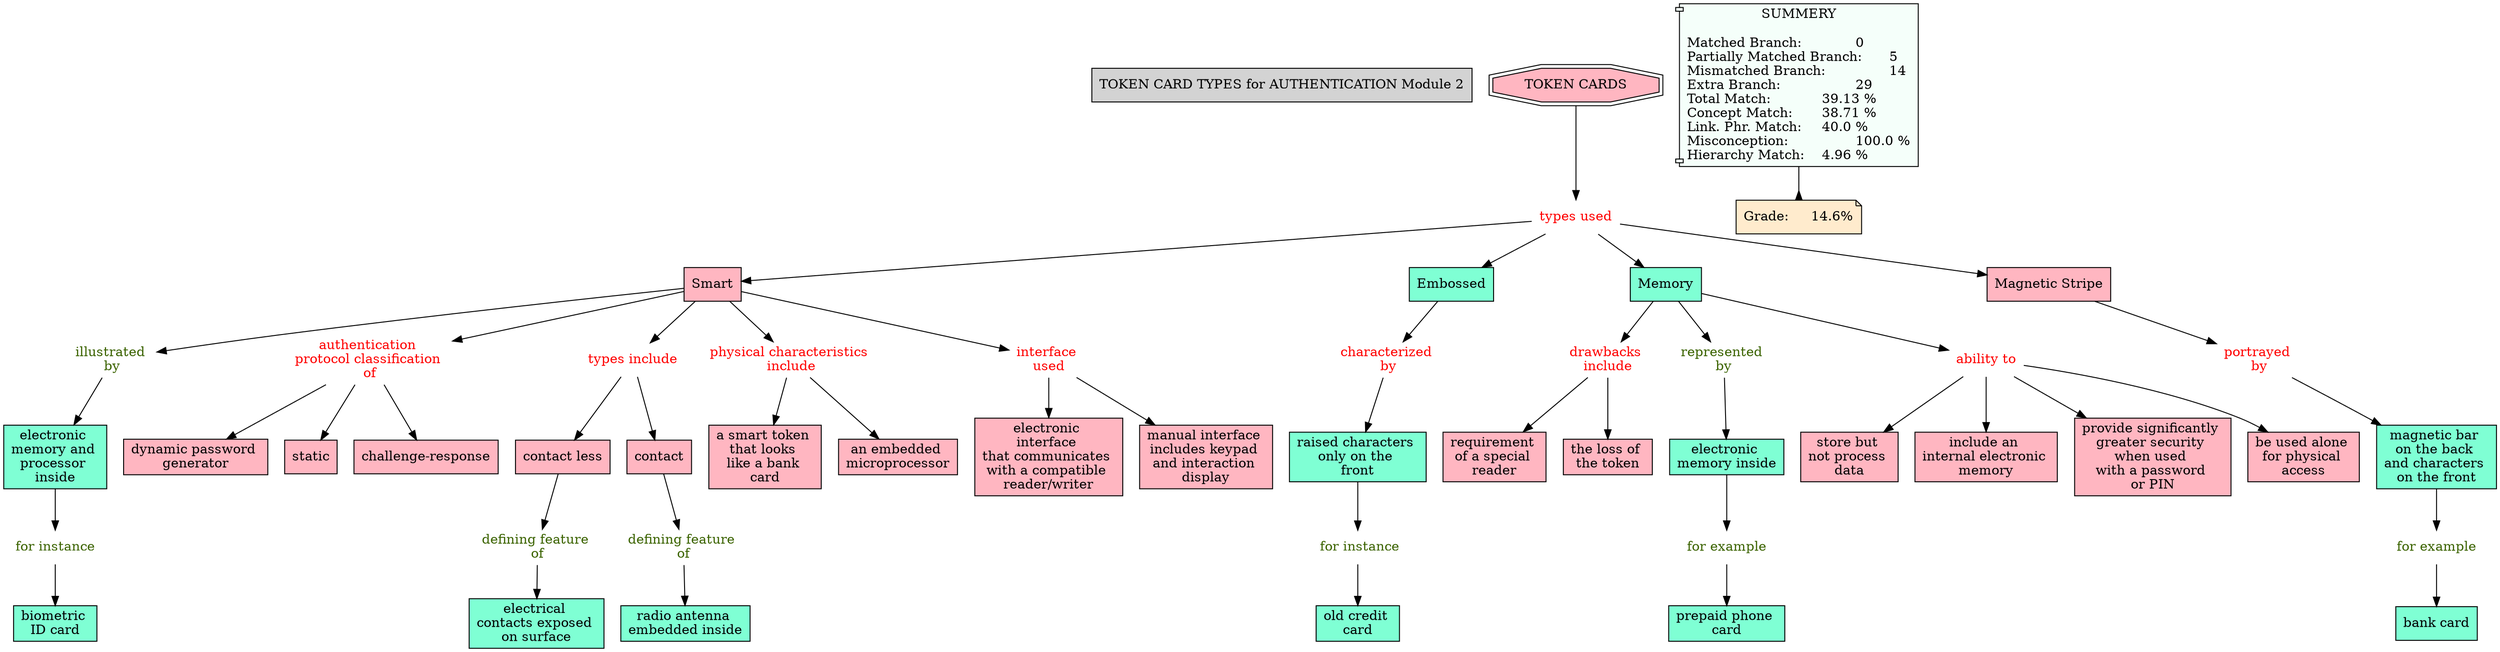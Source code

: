 // The Round Table
digraph {
	"1S3Z96H26-1SCRTBJ-K9R" [label="TOKEN CARD TYPES for AUTHENTICATION Module 2" Gsplines=true shape=rect style=filled]
	"1S3ZXT445-5R5LT1-1CSB" [label="biometric ID card" Gsplines=true shape=rect style=filled]
	"1S3ZVHD31-BY3WQV-18QF" [label=Smart Gsplines=true fillcolor="#FFB6C1" shape=rect style=filled]
	"1S3ZXDXJ6-17RSYVL-1C6T" [label="illustrated 
by" Gsplines=true fontcolor="#3B6300" shape=none]
	"1S3ZVHD31-BY3WQV-18QF" -> "1S3ZXDXJ6-17RSYVL-1C6T" [constraint=true]
	"1S3ZVWD99-106PHS3-196V" [label="drawbacks 
include" Gsplines=true fontcolor=red shape=none]
	"1S3ZVM9JX-63FVNZ-18VF" [label="requirement 
of a special 
reader" Gsplines=true fillcolor="#FFB6C1" shape=rect style=filled]
	"1S3ZVWD99-106PHS3-196V" -> "1S3ZVM9JX-63FVNZ-18VF" [constraint=true]
	"1S3ZX8LWQ-27NRY74-1C2V" [label="represented 
by" Gsplines=true fontcolor="#3B6300" shape=none]
	"1S3ZX2GNG-1QKRXY9-1BPS" [label="electronic 
memory inside
" Gsplines=true fillcolor=aquamarine shape=rect style=filled]
	"1S3ZX8LWQ-27NRY74-1C2V" -> "1S3ZX2GNG-1QKRXY9-1BPS" [constraint=true]
	"1S3ZVJQVQ-2112XX2-18RR" [label="TOKEN CARDS
" Gsplines=true fillcolor="#FFB6C1" shape=doubleoctagon style=filled]
	"1S3ZVTW0R-CHQZKL-1953" [label="types used
" Gsplines=true fontcolor=red shape=none]
	"1S3ZVJQVQ-2112XX2-18RR" -> "1S3ZVTW0R-CHQZKL-1953" [constraint=true]
	"1S3ZVG9V9-1WS7D31-18KS" [label=Embossed Gsplines=true fillcolor=aquamarine shape=rect style=filled]
	"1S3ZX0DHS-1SHY2S6-1BN2" [label="characterized 
by" Gsplines=true fontcolor=red shape=none]
	"1S3ZVG9V9-1WS7D31-18KS" -> "1S3ZX0DHS-1SHY2S6-1BN2" [constraint=true]
	"1S3ZVHPLR-29TM5Y9-18QW" [label="contact less
" Gsplines=true fillcolor="#FFB6C1" shape=rect style=filled]
	"1S3ZXK5R2-W03CVF-1CBZ" [label="defining feature 
of" Gsplines=true fontcolor="#3B6300" shape=none]
	"1S3ZVHPLR-29TM5Y9-18QW" -> "1S3ZXK5R2-W03CVF-1CBZ" [constraint=true]
	"1S3ZXDXJ6-17RSYVL-1C6T" [label="illustrated 
by" Gsplines=true fontcolor="#3B6300" shape=none]
	"1S3ZXDXJ5-1KHTH2Y-1C6Q" [label="electronic 
memory and 
processor 
inside" Gsplines=true fillcolor=aquamarine shape=rect style=filled]
	"1S3ZXDXJ6-17RSYVL-1C6T" -> "1S3ZXDXJ5-1KHTH2Y-1C6Q" [constraint=true]
	"1S3ZVHD31-BY3WQV-18QF" [label=Smart Gsplines=true fillcolor="#FFB6C1" shape=rect style=filled]
	"1S3ZWBM19-1Y8WSH9-19T8" [label="authentication 
protocol classification 
of" Gsplines=true fontcolor=red shape=none]
	"1S3ZVHD31-BY3WQV-18QF" -> "1S3ZWBM19-1Y8WSH9-19T8" [constraint=true]
	"1S3ZXDXJ5-1KHTH2Y-1C6Q" [label="electronic 
memory and 
processor 
inside" Gsplines=true fillcolor=aquamarine shape=rect style=filled]
	"1S3ZXT447-TQKB2H-1CSF" [label="for instance
" Gsplines=true fontcolor="#3B6300" shape=none]
	"1S3ZXDXJ5-1KHTH2Y-1C6Q" -> "1S3ZXT447-TQKB2H-1CSF" [constraint=true]
	"1S3ZVH1NN-QXZGDH-18PT" [label=Memory Gsplines=true fillcolor=aquamarine shape=rect style=filled]
	"1S3ZX8LWQ-27NRY74-1C2V" [label="represented 
by" Gsplines=true fontcolor="#3B6300" shape=none]
	"1S3ZVH1NN-QXZGDH-18PT" -> "1S3ZX8LWQ-27NRY74-1C2V" [constraint=true]
	"1S3ZXT447-TQKB2H-1CSF" [label="for instance
" Gsplines=true fontcolor="#3B6300" shape=none]
	"1S3ZXT445-5R5LT1-1CSB" [label="biometric 
ID card" Gsplines=true fillcolor=aquamarine shape=rect style=filled]
	"1S3ZXT447-TQKB2H-1CSF" -> "1S3ZXT445-5R5LT1-1CSB" [constraint=true]
	"1S3ZWMGK4-QH3J6N-1B5L" [label="types include
" Gsplines=true fontcolor=red shape=none]
	"1S3ZVHPLR-29TM5Y9-18QW" [label="contact less
" Gsplines=true fillcolor="#FFB6C1" shape=rect style=filled]
	"1S3ZWMGK4-QH3J6N-1B5L" -> "1S3ZVHPLR-29TM5Y9-18QW" [constraint=true]
	"1S3ZW5H4L-1X4VBY2-19MB" [label="physical characteristics 
include" Gsplines=true fontcolor=red shape=none]
	"1S3ZW4HBK-9MVB56-19KH" [label="a smart token 
that looks 
like a bank 
card" Gsplines=true fillcolor="#FFB6C1" shape=rect style=filled]
	"1S3ZW5H4L-1X4VBY2-19MB" -> "1S3ZW4HBK-9MVB56-19KH" [constraint=true]
	"1S3ZX2GNG-1QKRXY9-1BPS" [label="electronic 
memory inside
" Gsplines=true fillcolor=aquamarine shape=rect style=filled]
	"1S3ZX6WK2-SSH7RV-1C0S" [label="for example
" Gsplines=true fontcolor="#3B6300" shape=none]
	"1S3ZX2GNG-1QKRXY9-1BPS" -> "1S3ZX6WK2-SSH7RV-1C0S" [constraint=true]
	"1S3ZW96JM-R2GNWL-19R0" [label="interface 
used" Gsplines=true fontcolor=red shape=none]
	"1S3ZWB70W-15FXZWN-19SG" [label="electronic 
interface 
that communicates 
with a compatible 
reader/writer" Gsplines=true fillcolor="#FFB6C1" shape=rect style=filled]
	"1S3ZW96JM-R2GNWL-19R0" -> "1S3ZWB70W-15FXZWN-19SG" [constraint=true]
	"1S3ZX0DHS-1SHY2S6-1BN2" [label="characterized 
by" Gsplines=true fontcolor=red shape=none]
	"1S3ZWZ9JC-75JG40-1BKY" [label="raised characters 
only on the 
front" Gsplines=true fillcolor=aquamarine shape=rect style=filled]
	"1S3ZX0DHS-1SHY2S6-1BN2" -> "1S3ZWZ9JC-75JG40-1BKY" [constraint=true]
	"1S3ZVPR07-2C7KWGY-18YQ" [label="ability to
" Gsplines=true fontcolor=red shape=none]
	"1S3ZVLL60-1NPZXBW-18SS" [label="store but 
not process 
data" Gsplines=true fillcolor="#FFB6C1" shape=rect style=filled]
	"1S3ZVPR07-2C7KWGY-18YQ" -> "1S3ZVLL60-1NPZXBW-18SS" [constraint=true]
	"1S3ZVHN64-1MDWDX1-18QR" [label=contact Gsplines=true fillcolor="#FFB6C1" shape=rect style=filled]
	"1S3ZXMDJN-298MH6X-1CG6" [label="defining feature 
of" Gsplines=true fontcolor="#3B6300" shape=none]
	"1S3ZVHN64-1MDWDX1-18QR" -> "1S3ZXMDJN-298MH6X-1CG6" [constraint=true]
	"1S3ZVTW0R-CHQZKL-1953" [label="types used
" Gsplines=true fontcolor=red shape=none]
	"1S3ZVHD31-BY3WQV-18QF" [label=Smart Gsplines=true fillcolor="#FFB6C1" shape=rect style=filled]
	"1S3ZVTW0R-CHQZKL-1953" -> "1S3ZVHD31-BY3WQV-18QF" [constraint=true]
	"1S3ZVTW0R-CHQZKL-1953" [label="types used
" Gsplines=true fontcolor=red shape=none]
	"1S3ZVGRDY-8FJF4S-18P5" [label="Magnetic Stripe
" Gsplines=true fillcolor="#FFB6C1" shape=rect style=filled]
	"1S3ZVTW0R-CHQZKL-1953" -> "1S3ZVGRDY-8FJF4S-18P5" [constraint=true]
	"1S3ZVGRDY-8FJF4S-18P5" [label="Magnetic Stripe
" Gsplines=true fillcolor="#FFB6C1" shape=rect style=filled]
	"1S3ZWXGQC-SFDJN8-1BGT" [label="portrayed 
by" Gsplines=true fontcolor=red shape=none]
	"1S3ZVGRDY-8FJF4S-18P5" -> "1S3ZWXGQC-SFDJN8-1BGT" [constraint=true]
	"1S3ZVPR07-2C7KWGY-18YQ" [label="ability to
" Gsplines=true fontcolor=red shape=none]
	"1S3ZVM76X-1945QCT-18V4" [label="include an 
internal electronic 
memory" Gsplines=true fillcolor="#FFB6C1" shape=rect style=filled]
	"1S3ZVPR07-2C7KWGY-18YQ" -> "1S3ZVM76X-1945QCT-18V4" [constraint=true]
	"1S3ZX6WK2-SSH7RV-1C0S" [label="for example
" Gsplines=true fontcolor="#3B6300" shape=none]
	"1S3ZX6WK1-23P53YK-1C0P" [label="prepaid phone 
card" Gsplines=true fillcolor=aquamarine shape=rect style=filled]
	"1S3ZX6WK2-SSH7RV-1C0S" -> "1S3ZX6WK1-23P53YK-1C0P" [constraint=true]
	"1S3ZWXGQB-3P320D-1BGQ" [label="magnetic bar 
on the back 
and characters 
on the front
" Gsplines=true fillcolor=aquamarine shape=rect style=filled]
	"1S3ZX4XP3-2BVVZ4K-1BTC" [label="for example
" Gsplines=true fontcolor="#3B6300" shape=none]
	"1S3ZWXGQB-3P320D-1BGQ" -> "1S3ZX4XP3-2BVVZ4K-1BTC" [constraint=true]
	"1S3ZVWD99-106PHS3-196V" [label="drawbacks 
include" Gsplines=true fontcolor=red shape=none]
	"1S3ZVXHNN-1Q13X6P-199S" [label="the loss of 
the token" Gsplines=true fillcolor="#FFB6C1" shape=rect style=filled]
	"1S3ZVWD99-106PHS3-196V" -> "1S3ZVXHNN-1Q13X6P-199S" [constraint=true]
	"1S3ZW5H4L-1X4VBY2-19MB" [label="physical characteristics 
include" Gsplines=true fontcolor=red shape=none]
	"1S3ZW2TZ9-1P1QP0K-19FV" [label="an embedded 
microprocessor" Gsplines=true fillcolor="#FFB6C1" shape=rect style=filled]
	"1S3ZW5H4L-1X4VBY2-19MB" -> "1S3ZW2TZ9-1P1QP0K-19FV" [constraint=true]
	"1S3ZVHD31-BY3WQV-18QF" [label=Smart Gsplines=true fillcolor="#FFB6C1" shape=rect style=filled]
	"1S3ZW96JM-R2GNWL-19R0" [label="interface 
used" Gsplines=true fontcolor=red shape=none]
	"1S3ZVHD31-BY3WQV-18QF" -> "1S3ZW96JM-R2GNWL-19R0" [constraint=true]
	"1S3ZWMGK4-QH3J6N-1B5L" [label="types include
" Gsplines=true fontcolor=red shape=none]
	"1S3ZVHN64-1MDWDX1-18QR" [label=contact Gsplines=true fillcolor="#FFB6C1" shape=rect style=filled]
	"1S3ZWMGK4-QH3J6N-1B5L" -> "1S3ZVHN64-1MDWDX1-18QR" [constraint=true]
	"1S3ZVHD31-BY3WQV-18QF" [label=Smart Gsplines=true fillcolor="#FFB6C1" shape=rect style=filled]
	"1S3ZWMGK4-QH3J6N-1B5L" [label="types include
" Gsplines=true fontcolor=red shape=none]
	"1S3ZVHD31-BY3WQV-18QF" -> "1S3ZWMGK4-QH3J6N-1B5L" [constraint=true]
	"1S3ZX4XP3-2BVVZ4K-1BTC" [label="for example
" Gsplines=true fontcolor="#3B6300" shape=none]
	"1S3ZX4XP2-1W1HS0Q-1BT8" [label="bank card" Gsplines=true fillcolor=aquamarine shape=rect style=filled]
	"1S3ZX4XP3-2BVVZ4K-1BTC" -> "1S3ZX4XP2-1W1HS0Q-1BT8" [constraint=true]
	"1S3ZX5R7M-26NXT3W-1BYV" [label=" for instance
" Gsplines=true fontcolor="#3B6300" shape=none]
	"1S3ZX5R7L-YFRKNS-1BYR" [label="old credit 
card" Gsplines=true fillcolor=aquamarine shape=rect style=filled]
	"1S3ZX5R7M-26NXT3W-1BYV" -> "1S3ZX5R7L-YFRKNS-1BYR" [constraint=true]
	"1S3ZW96JM-R2GNWL-19R0" [label="interface 
used" Gsplines=true fontcolor=red shape=none]
	"1S3ZW96JM-7YHRNP-19QX" [label="manual interface 
includes keypad 
and interaction 
display" Gsplines=true fillcolor="#FFB6C1" shape=rect style=filled]
	"1S3ZW96JM-R2GNWL-19R0" -> "1S3ZW96JM-7YHRNP-19QX" [constraint=true]
	"1S3ZVH1NN-QXZGDH-18PT" [label=Memory Gsplines=true fillcolor=aquamarine shape=rect style=filled]
	"1S3ZVPR07-2C7KWGY-18YQ" [label="ability to
" Gsplines=true fontcolor=red shape=none]
	"1S3ZVH1NN-QXZGDH-18PT" -> "1S3ZVPR07-2C7KWGY-18YQ" [constraint=true]
	"1S3ZVHD31-BY3WQV-18QF" [label=Smart Gsplines=true fillcolor="#FFB6C1" shape=rect style=filled]
	"1S3ZW5H4L-1X4VBY2-19MB" [label="physical characteristics 
include" Gsplines=true fontcolor=red shape=none]
	"1S3ZVHD31-BY3WQV-18QF" -> "1S3ZW5H4L-1X4VBY2-19MB" [constraint=true]
	"1S3ZVPR07-2C7KWGY-18YQ" [label="ability to
" Gsplines=true fontcolor=red shape=none]
	"1S3ZVRD8F-P2WXS3-1911" [label="provide significantly 
greater security 
when used 
with a password 
or PIN" Gsplines=true fillcolor="#FFB6C1" shape=rect style=filled]
	"1S3ZVPR07-2C7KWGY-18YQ" -> "1S3ZVRD8F-P2WXS3-1911" [constraint=true]
	"1S3ZWBM19-1Y8WSH9-19T8" [label="authentication 
protocol classification 
of" Gsplines=true fontcolor=red shape=none]
	"1S3ZWT7ND-1ZB7X8G-1BCT" [label="dynamic password 
generator" Gsplines=true fillcolor="#FFB6C1" shape=rect style=filled]
	"1S3ZWBM19-1Y8WSH9-19T8" -> "1S3ZWT7ND-1ZB7X8G-1BCT" [constraint=true]
	"1S3ZWBM19-1Y8WSH9-19T8" [label="authentication 
protocol classification 
of" Gsplines=true fontcolor=red shape=none]
	"1S3ZWBM18-SCN8GD-19T5" [label=static Gsplines=true fillcolor="#FFB6C1" shape=rect style=filled]
	"1S3ZWBM19-1Y8WSH9-19T8" -> "1S3ZWBM18-SCN8GD-19T5" [constraint=true]
	"1S3ZWXGQC-SFDJN8-1BGT" [label="portrayed 
by" Gsplines=true fontcolor=red shape=none]
	"1S3ZWXGQB-3P320D-1BGQ" [label="magnetic bar 
on the back 
and characters 
on the front
" Gsplines=true fillcolor=aquamarine shape=rect style=filled]
	"1S3ZWXGQC-SFDJN8-1BGT" -> "1S3ZWXGQB-3P320D-1BGQ" [constraint=true]
	"1S3ZXK5R2-W03CVF-1CBZ" [label="defining feature 
of" Gsplines=true fontcolor="#3B6300" shape=none]
	"1S3ZXK5R1-1Q9TPQC-1CBW" [label="electrical 
contacts exposed 
on surface
" Gsplines=true fillcolor=aquamarine shape=rect style=filled]
	"1S3ZXK5R2-W03CVF-1CBZ" -> "1S3ZXK5R1-1Q9TPQC-1CBW" [constraint=true]
	"1S3ZVPR07-2C7KWGY-18YQ" [label="ability to
" Gsplines=true fontcolor=red shape=none]
	"1S3ZVM8FM-1367RF0-18V8" [label="be used alone 
for physical 
access" Gsplines=true fillcolor="#FFB6C1" shape=rect style=filled]
	"1S3ZVPR07-2C7KWGY-18YQ" -> "1S3ZVM8FM-1367RF0-18V8" [constraint=true]
	"1S3ZVTW0R-CHQZKL-1953" [label="types used
" Gsplines=true fontcolor=red shape=none]
	"1S3ZVG9V9-1WS7D31-18KS" [label=Embossed Gsplines=true fillcolor=aquamarine shape=rect style=filled]
	"1S3ZVTW0R-CHQZKL-1953" -> "1S3ZVG9V9-1WS7D31-18KS" [constraint=true]
	"1S3ZVH1NN-QXZGDH-18PT" [label=Memory Gsplines=true fillcolor=aquamarine shape=rect style=filled]
	"1S3ZVWD99-106PHS3-196V" [label="drawbacks 
include" Gsplines=true fontcolor=red shape=none]
	"1S3ZVH1NN-QXZGDH-18PT" -> "1S3ZVWD99-106PHS3-196V" [constraint=true]
	"1S3ZWBM19-1Y8WSH9-19T8" [label="authentication 
protocol classification 
of" Gsplines=true fontcolor=red shape=none]
	"1S3ZWT4F0-X3N692-1BCB" [label="challenge-response" Gsplines=true fillcolor="#FFB6C1" shape=rect style=filled]
	"1S3ZWBM19-1Y8WSH9-19T8" -> "1S3ZWT4F0-X3N692-1BCB" [constraint=true]
	"1S3ZWZ9JC-75JG40-1BKY" [label="raised characters 
only on the 
front" Gsplines=true fillcolor=aquamarine shape=rect style=filled]
	"1S3ZX5R7M-26NXT3W-1BYV" [label=" for instance
" Gsplines=true fontcolor="#3B6300" shape=none]
	"1S3ZWZ9JC-75JG40-1BKY" -> "1S3ZX5R7M-26NXT3W-1BYV" [constraint=true]
	"1S3ZVTW0R-CHQZKL-1953" [label="types used
" Gsplines=true fontcolor=red shape=none]
	"1S3ZVH1NN-QXZGDH-18PT" [label=Memory Gsplines=true fillcolor=aquamarine shape=rect style=filled]
	"1S3ZVTW0R-CHQZKL-1953" -> "1S3ZVH1NN-QXZGDH-18PT" [constraint=true]
	"1S3ZXMDJN-298MH6X-1CG6" [label="defining feature 
of" Gsplines=true fontcolor="#3B6300" shape=none]
	"1S3ZXMDJM-1BF5QKH-1CG3" [label="radio antenna 
embedded inside
" Gsplines=true fillcolor=aquamarine shape=rect style=filled]
	"1S3ZXMDJN-298MH6X-1CG6" -> "1S3ZXMDJM-1BF5QKH-1CG3" [constraint=true]
	Stat [label="SUMMERY

Matched Branch:		0\lPartially Matched Branch:	5\lMismatched Branch:		14\lExtra Branch:			29\lTotal Match:		39.13 %\lConcept Match:	38.71 %\lLink. Phr. Match:	40.0 %\lMisconception:		100.0 %\lHierarchy Match:	4.96 %\l" Gsplines=true fillcolor="#F5FFFA" shape=component style=filled]
	Grade [label="Grade:	14.6%" Gsplines=true fillcolor="#FFEBCD" shape=note style=filled]
	Stat -> Grade [arrowhead=inv color=black constraint=true]
}

